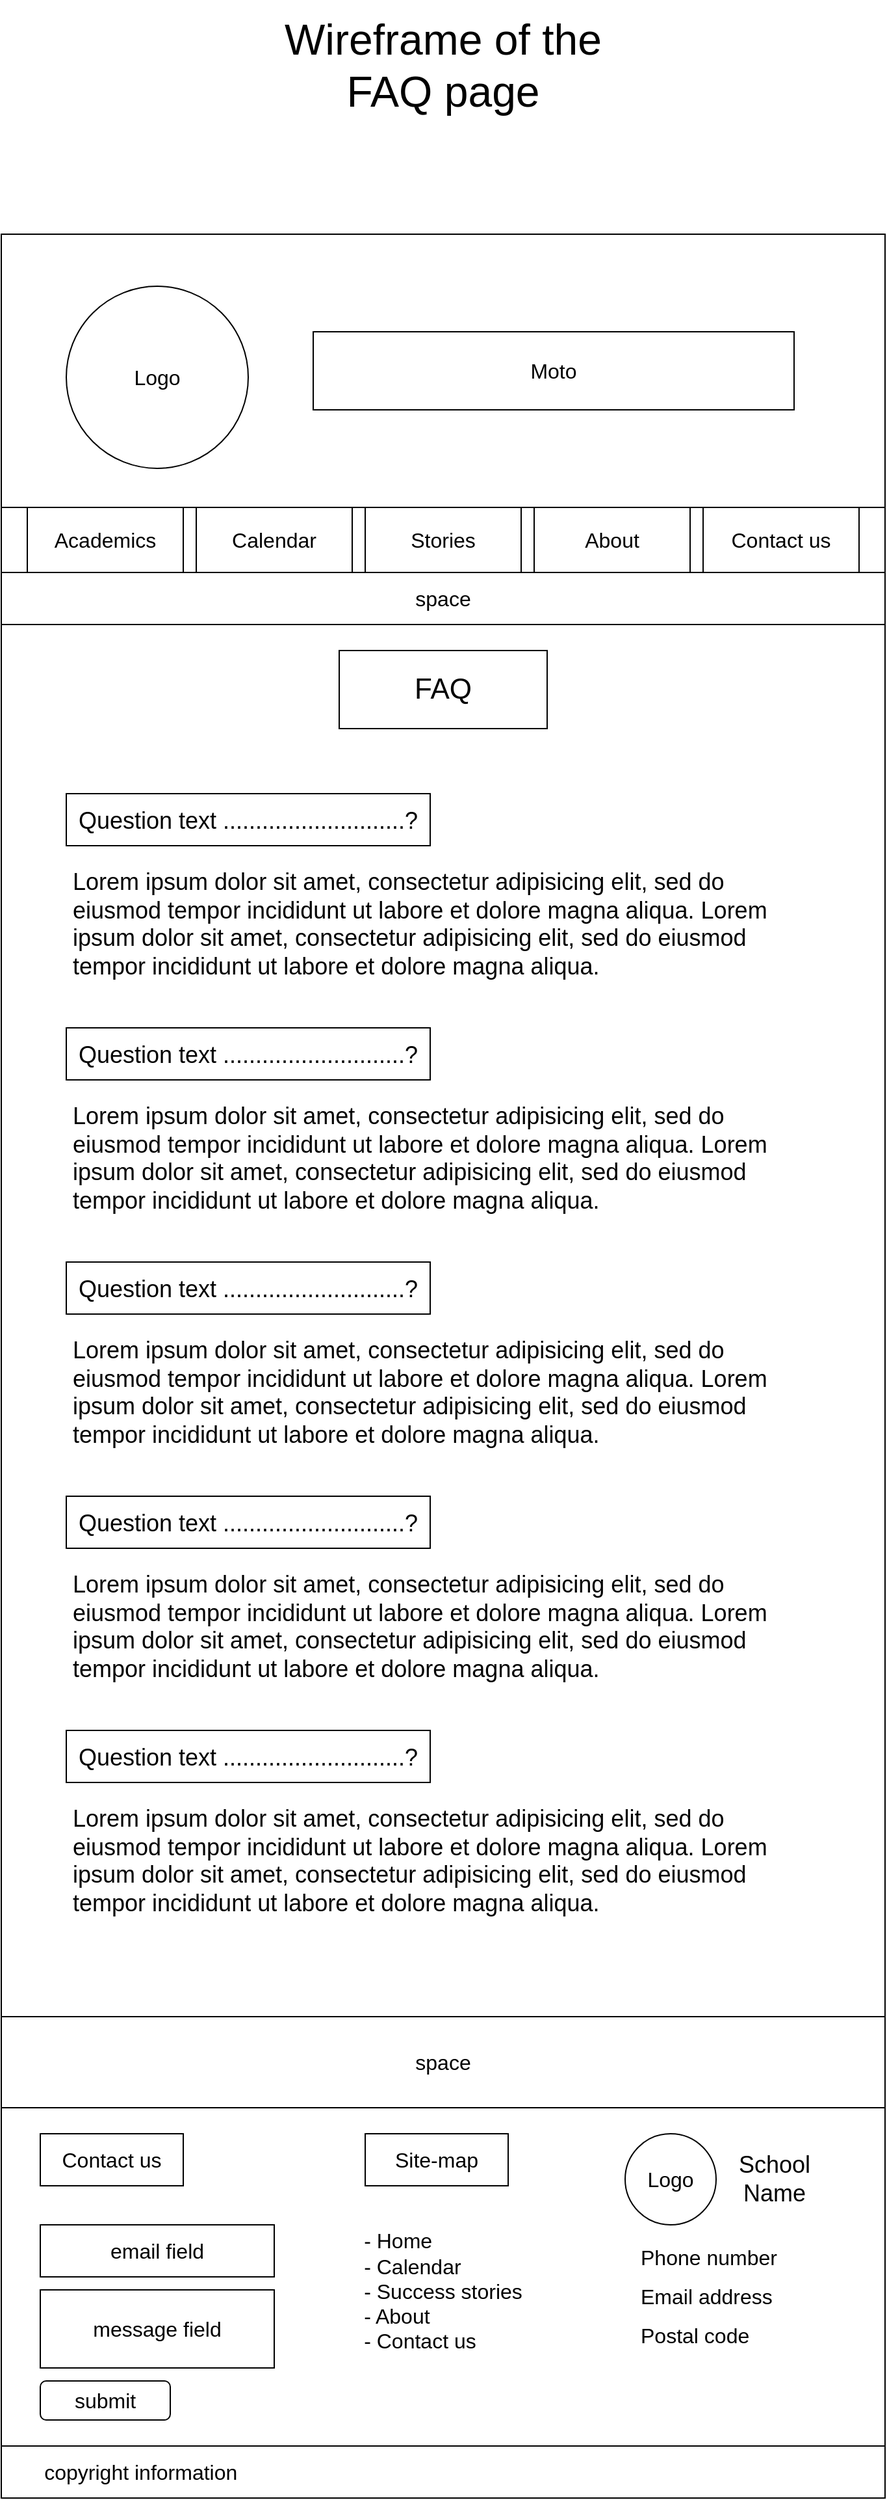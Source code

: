 <mxfile version="20.6.1" type="github"><diagram id="zjbsmMx9dNUYekVJXI4S" name="Page-1"><mxGraphModel dx="68" dy="993" grid="1" gridSize="10" guides="1" tooltips="1" connect="1" arrows="1" fold="1" page="0" pageScale="1" pageWidth="850" pageHeight="1100" math="0" shadow="0"><root><mxCell id="0"/><mxCell id="1" parent="0"/><mxCell id="_Qzaa5entBogjLJZciO9-70" value="&lt;font style=&quot;font-size: 33px;&quot;&gt;Wireframe of the FAQ page&lt;/font&gt;" style="text;html=1;strokeColor=none;fillColor=none;align=center;verticalAlign=middle;whiteSpace=wrap;rounded=0;fontSize=16;" parent="1" vertex="1"><mxGeometry x="1140" y="-60" width="320" height="100" as="geometry"/></mxCell><mxCell id="n9gxtpOUhnoq1fCZNvoi-1" value="" style="rounded=0;whiteSpace=wrap;html=1;" parent="1" vertex="1"><mxGeometry x="960" y="120" width="680" height="210" as="geometry"/></mxCell><mxCell id="n9gxtpOUhnoq1fCZNvoi-2" value="&lt;font style=&quot;font-size: 16px;&quot;&gt;Logo&lt;/font&gt;" style="ellipse;whiteSpace=wrap;html=1;aspect=fixed;" parent="1" vertex="1"><mxGeometry x="1010" y="160" width="140" height="140" as="geometry"/></mxCell><mxCell id="n9gxtpOUhnoq1fCZNvoi-3" value="Moto" style="rounded=0;whiteSpace=wrap;html=1;fontSize=16;" parent="1" vertex="1"><mxGeometry x="1200" y="195" width="370" height="60" as="geometry"/></mxCell><mxCell id="n9gxtpOUhnoq1fCZNvoi-4" value="" style="rounded=0;whiteSpace=wrap;html=1;fontSize=16;" parent="1" vertex="1"><mxGeometry x="960" y="330" width="680" height="50" as="geometry"/></mxCell><mxCell id="n9gxtpOUhnoq1fCZNvoi-5" value="Academics" style="rounded=0;whiteSpace=wrap;html=1;fontSize=16;" parent="1" vertex="1"><mxGeometry x="980" y="330" width="120" height="50" as="geometry"/></mxCell><mxCell id="n9gxtpOUhnoq1fCZNvoi-6" value="Calendar" style="rounded=0;whiteSpace=wrap;html=1;fontSize=16;" parent="1" vertex="1"><mxGeometry x="1110" y="330" width="120" height="50" as="geometry"/></mxCell><mxCell id="n9gxtpOUhnoq1fCZNvoi-7" value="About" style="rounded=0;whiteSpace=wrap;html=1;fontSize=16;" parent="1" vertex="1"><mxGeometry x="1370" y="330" width="120" height="50" as="geometry"/></mxCell><mxCell id="n9gxtpOUhnoq1fCZNvoi-8" value="Contact us" style="rounded=0;whiteSpace=wrap;html=1;fontSize=16;" parent="1" vertex="1"><mxGeometry x="1500" y="330" width="120" height="50" as="geometry"/></mxCell><mxCell id="n9gxtpOUhnoq1fCZNvoi-9" value="space" style="rounded=0;whiteSpace=wrap;html=1;fontSize=16;" parent="1" vertex="1"><mxGeometry x="960" y="380" width="680" height="40" as="geometry"/></mxCell><mxCell id="n9gxtpOUhnoq1fCZNvoi-10" value="Stories" style="rounded=0;whiteSpace=wrap;html=1;fontSize=16;" parent="1" vertex="1"><mxGeometry x="1240" y="330" width="120" height="50" as="geometry"/></mxCell><mxCell id="n9gxtpOUhnoq1fCZNvoi-11" value="" style="rounded=0;whiteSpace=wrap;html=1;" parent="1" vertex="1"><mxGeometry x="960" y="420" width="680" height="1070" as="geometry"/></mxCell><mxCell id="n9gxtpOUhnoq1fCZNvoi-13" value="&lt;font style=&quot;font-size: 22px;&quot;&gt;FAQ&lt;/font&gt;" style="rounded=0;whiteSpace=wrap;html=1;" parent="1" vertex="1"><mxGeometry x="1220" y="440" width="160" height="60" as="geometry"/></mxCell><mxCell id="n9gxtpOUhnoq1fCZNvoi-110" value="&lt;font style=&quot;font-size: 18px;&quot;&gt;Question text ............................?&lt;/font&gt;" style="rounded=0;whiteSpace=wrap;html=1;fontSize=22;" parent="1" vertex="1"><mxGeometry x="1010" y="550" width="280" height="40" as="geometry"/></mxCell><mxCell id="n9gxtpOUhnoq1fCZNvoi-111" value="&lt;p&gt;Lorem ipsum dolor sit amet, consectetur adipisicing elit, sed do eiusmod tempor incididunt ut labore et dolore magna aliqua. Lorem ipsum dolor sit amet, consectetur adipisicing elit, sed do eiusmod tempor incididunt ut labore et dolore magna aliqua.&lt;/p&gt;" style="text;html=1;strokeColor=none;fillColor=none;spacing=5;spacingTop=-20;whiteSpace=wrap;overflow=hidden;rounded=0;fontSize=18;" parent="1" vertex="1"><mxGeometry x="1010" y="600" width="560" height="110" as="geometry"/></mxCell><mxCell id="n9gxtpOUhnoq1fCZNvoi-112" value="&lt;font style=&quot;font-size: 18px;&quot;&gt;Question text ............................?&lt;/font&gt;" style="rounded=0;whiteSpace=wrap;html=1;fontSize=22;" parent="1" vertex="1"><mxGeometry x="1010" y="730" width="280" height="40" as="geometry"/></mxCell><mxCell id="n9gxtpOUhnoq1fCZNvoi-113" value="&lt;p&gt;Lorem ipsum dolor sit amet, consectetur adipisicing elit, sed do eiusmod tempor incididunt ut labore et dolore magna aliqua. Lorem ipsum dolor sit amet, consectetur adipisicing elit, sed do eiusmod tempor incididunt ut labore et dolore magna aliqua.&lt;/p&gt;" style="text;html=1;strokeColor=none;fillColor=none;spacing=5;spacingTop=-20;whiteSpace=wrap;overflow=hidden;rounded=0;fontSize=18;" parent="1" vertex="1"><mxGeometry x="1010" y="780" width="560" height="110" as="geometry"/></mxCell><mxCell id="n9gxtpOUhnoq1fCZNvoi-114" value="&lt;font style=&quot;font-size: 18px;&quot;&gt;Question text ............................?&lt;/font&gt;" style="rounded=0;whiteSpace=wrap;html=1;fontSize=22;" parent="1" vertex="1"><mxGeometry x="1010" y="910" width="280" height="40" as="geometry"/></mxCell><mxCell id="n9gxtpOUhnoq1fCZNvoi-115" value="&lt;p&gt;Lorem ipsum dolor sit amet, consectetur adipisicing elit, sed do eiusmod tempor incididunt ut labore et dolore magna aliqua. Lorem ipsum dolor sit amet, consectetur adipisicing elit, sed do eiusmod tempor incididunt ut labore et dolore magna aliqua.&lt;/p&gt;" style="text;html=1;strokeColor=none;fillColor=none;spacing=5;spacingTop=-20;whiteSpace=wrap;overflow=hidden;rounded=0;fontSize=18;" parent="1" vertex="1"><mxGeometry x="1010" y="960" width="560" height="110" as="geometry"/></mxCell><mxCell id="n9gxtpOUhnoq1fCZNvoi-118" value="&lt;font style=&quot;font-size: 18px;&quot;&gt;Question text ............................?&lt;/font&gt;" style="rounded=0;whiteSpace=wrap;html=1;fontSize=22;" parent="1" vertex="1"><mxGeometry x="1010" y="1090" width="280" height="40" as="geometry"/></mxCell><mxCell id="n9gxtpOUhnoq1fCZNvoi-119" value="&lt;p&gt;Lorem ipsum dolor sit amet, consectetur adipisicing elit, sed do eiusmod tempor incididunt ut labore et dolore magna aliqua. Lorem ipsum dolor sit amet, consectetur adipisicing elit, sed do eiusmod tempor incididunt ut labore et dolore magna aliqua.&lt;/p&gt;" style="text;html=1;strokeColor=none;fillColor=none;spacing=5;spacingTop=-20;whiteSpace=wrap;overflow=hidden;rounded=0;fontSize=18;" parent="1" vertex="1"><mxGeometry x="1010" y="1140" width="560" height="110" as="geometry"/></mxCell><mxCell id="n9gxtpOUhnoq1fCZNvoi-120" value="&lt;font style=&quot;font-size: 18px;&quot;&gt;Question text ............................?&lt;/font&gt;" style="rounded=0;whiteSpace=wrap;html=1;fontSize=22;" parent="1" vertex="1"><mxGeometry x="1010" y="1270" width="280" height="40" as="geometry"/></mxCell><mxCell id="n9gxtpOUhnoq1fCZNvoi-121" value="&lt;p&gt;Lorem ipsum dolor sit amet, consectetur adipisicing elit, sed do eiusmod tempor incididunt ut labore et dolore magna aliqua. Lorem ipsum dolor sit amet, consectetur adipisicing elit, sed do eiusmod tempor incididunt ut labore et dolore magna aliqua.&lt;/p&gt;" style="text;html=1;strokeColor=none;fillColor=none;spacing=5;spacingTop=-20;whiteSpace=wrap;overflow=hidden;rounded=0;fontSize=18;" parent="1" vertex="1"><mxGeometry x="1010" y="1320" width="560" height="110" as="geometry"/></mxCell><mxCell id="n9gxtpOUhnoq1fCZNvoi-122" value="space" style="rounded=0;whiteSpace=wrap;html=1;fontSize=16;" parent="1" vertex="1"><mxGeometry x="960" y="1490" width="680" height="70" as="geometry"/></mxCell><mxCell id="n9gxtpOUhnoq1fCZNvoi-123" value="" style="rounded=0;whiteSpace=wrap;html=1;fontSize=16;" parent="1" vertex="1"><mxGeometry x="960" y="1560" width="680" height="260" as="geometry"/></mxCell><mxCell id="n9gxtpOUhnoq1fCZNvoi-124" value="Contact us" style="rounded=0;whiteSpace=wrap;html=1;fontSize=16;" parent="1" vertex="1"><mxGeometry x="990" y="1580" width="110" height="40" as="geometry"/></mxCell><mxCell id="n9gxtpOUhnoq1fCZNvoi-125" value="email field" style="rounded=0;whiteSpace=wrap;html=1;fontSize=16;" parent="1" vertex="1"><mxGeometry x="990" y="1650" width="180" height="40" as="geometry"/></mxCell><mxCell id="n9gxtpOUhnoq1fCZNvoi-126" value="message field" style="rounded=0;whiteSpace=wrap;html=1;fontSize=16;" parent="1" vertex="1"><mxGeometry x="990" y="1700" width="180" height="60" as="geometry"/></mxCell><mxCell id="n9gxtpOUhnoq1fCZNvoi-127" value="submit" style="rounded=1;whiteSpace=wrap;html=1;fontSize=16;" parent="1" vertex="1"><mxGeometry x="990" y="1770" width="100" height="30" as="geometry"/></mxCell><mxCell id="n9gxtpOUhnoq1fCZNvoi-128" value="Site-map" style="rounded=0;whiteSpace=wrap;html=1;fontSize=16;" parent="1" vertex="1"><mxGeometry x="1240" y="1580" width="110" height="40" as="geometry"/></mxCell><mxCell id="n9gxtpOUhnoq1fCZNvoi-129" value="&lt;div align=&quot;left&quot;&gt;- Home&lt;/div&gt;&lt;div align=&quot;left&quot;&gt;- Calendar&lt;/div&gt;&lt;div align=&quot;left&quot;&gt;- Success stories&lt;br&gt;&lt;/div&gt;&lt;div align=&quot;left&quot;&gt;- About&lt;/div&gt;&lt;div align=&quot;left&quot;&gt;- Contact us&lt;/div&gt;&lt;div&gt;&lt;br&gt;&lt;/div&gt;&lt;div&gt;&lt;br&gt;&lt;/div&gt;" style="text;html=1;strokeColor=none;fillColor=none;align=center;verticalAlign=middle;whiteSpace=wrap;rounded=0;fontSize=16;" parent="1" vertex="1"><mxGeometry x="1230" y="1650" width="140" height="140" as="geometry"/></mxCell><mxCell id="n9gxtpOUhnoq1fCZNvoi-130" value="Logo" style="ellipse;whiteSpace=wrap;html=1;aspect=fixed;fontSize=16;" parent="1" vertex="1"><mxGeometry x="1440" y="1580" width="70" height="70" as="geometry"/></mxCell><mxCell id="n9gxtpOUhnoq1fCZNvoi-131" value="&lt;font style=&quot;font-size: 18px;&quot;&gt;School Name&lt;/font&gt;" style="text;html=1;strokeColor=none;fillColor=none;align=center;verticalAlign=middle;whiteSpace=wrap;rounded=0;fontSize=16;" parent="1" vertex="1"><mxGeometry x="1510" y="1585" width="90" height="60" as="geometry"/></mxCell><mxCell id="n9gxtpOUhnoq1fCZNvoi-132" value="&lt;div align=&quot;left&quot;&gt;&lt;font style=&quot;font-size: 16px;&quot;&gt;Phone number&lt;/font&gt;&lt;/div&gt;" style="text;html=1;strokeColor=none;fillColor=none;align=left;verticalAlign=middle;whiteSpace=wrap;rounded=0;fontSize=18;" parent="1" vertex="1"><mxGeometry x="1450" y="1660" width="135" height="30" as="geometry"/></mxCell><mxCell id="n9gxtpOUhnoq1fCZNvoi-133" value="&lt;div style=&quot;font-size: 16px;&quot; align=&quot;left&quot;&gt;&lt;font style=&quot;font-size: 16px;&quot;&gt;Email address&lt;br&gt;&lt;/font&gt;&lt;/div&gt;" style="text;html=1;strokeColor=none;fillColor=none;align=left;verticalAlign=middle;whiteSpace=wrap;rounded=0;fontSize=18;" parent="1" vertex="1"><mxGeometry x="1450" y="1690" width="135" height="30" as="geometry"/></mxCell><mxCell id="n9gxtpOUhnoq1fCZNvoi-134" value="&lt;font style=&quot;font-size: 16px;&quot;&gt;Postal code&lt;/font&gt;" style="text;html=1;strokeColor=none;fillColor=none;align=left;verticalAlign=middle;whiteSpace=wrap;rounded=0;fontSize=18;" parent="1" vertex="1"><mxGeometry x="1450" y="1720" width="135" height="30" as="geometry"/></mxCell><mxCell id="n9gxtpOUhnoq1fCZNvoi-135" value="&lt;div align=&quot;left&quot;&gt;&amp;nbsp;&amp;nbsp;&amp;nbsp;&amp;nbsp;&amp;nbsp;&amp;nbsp; copyright information&lt;br&gt;&lt;/div&gt;" style="rounded=0;whiteSpace=wrap;html=1;fontSize=16;align=left;" parent="1" vertex="1"><mxGeometry x="960" y="1820" width="680" height="40" as="geometry"/></mxCell></root></mxGraphModel></diagram></mxfile>